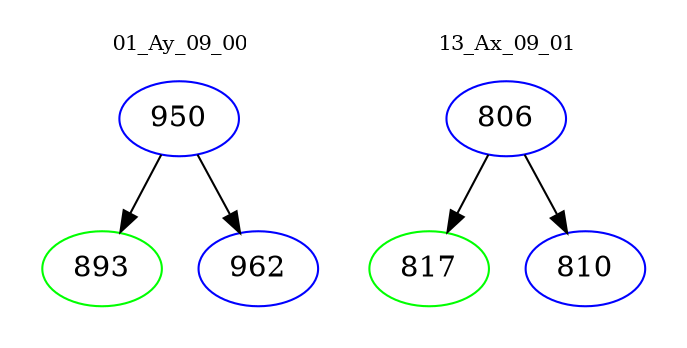 digraph{
subgraph cluster_0 {
color = white
label = "01_Ay_09_00";
fontsize=10;
T0_950 [label="950", color="blue"]
T0_950 -> T0_893 [color="black"]
T0_893 [label="893", color="green"]
T0_950 -> T0_962 [color="black"]
T0_962 [label="962", color="blue"]
}
subgraph cluster_1 {
color = white
label = "13_Ax_09_01";
fontsize=10;
T1_806 [label="806", color="blue"]
T1_806 -> T1_817 [color="black"]
T1_817 [label="817", color="green"]
T1_806 -> T1_810 [color="black"]
T1_810 [label="810", color="blue"]
}
}
